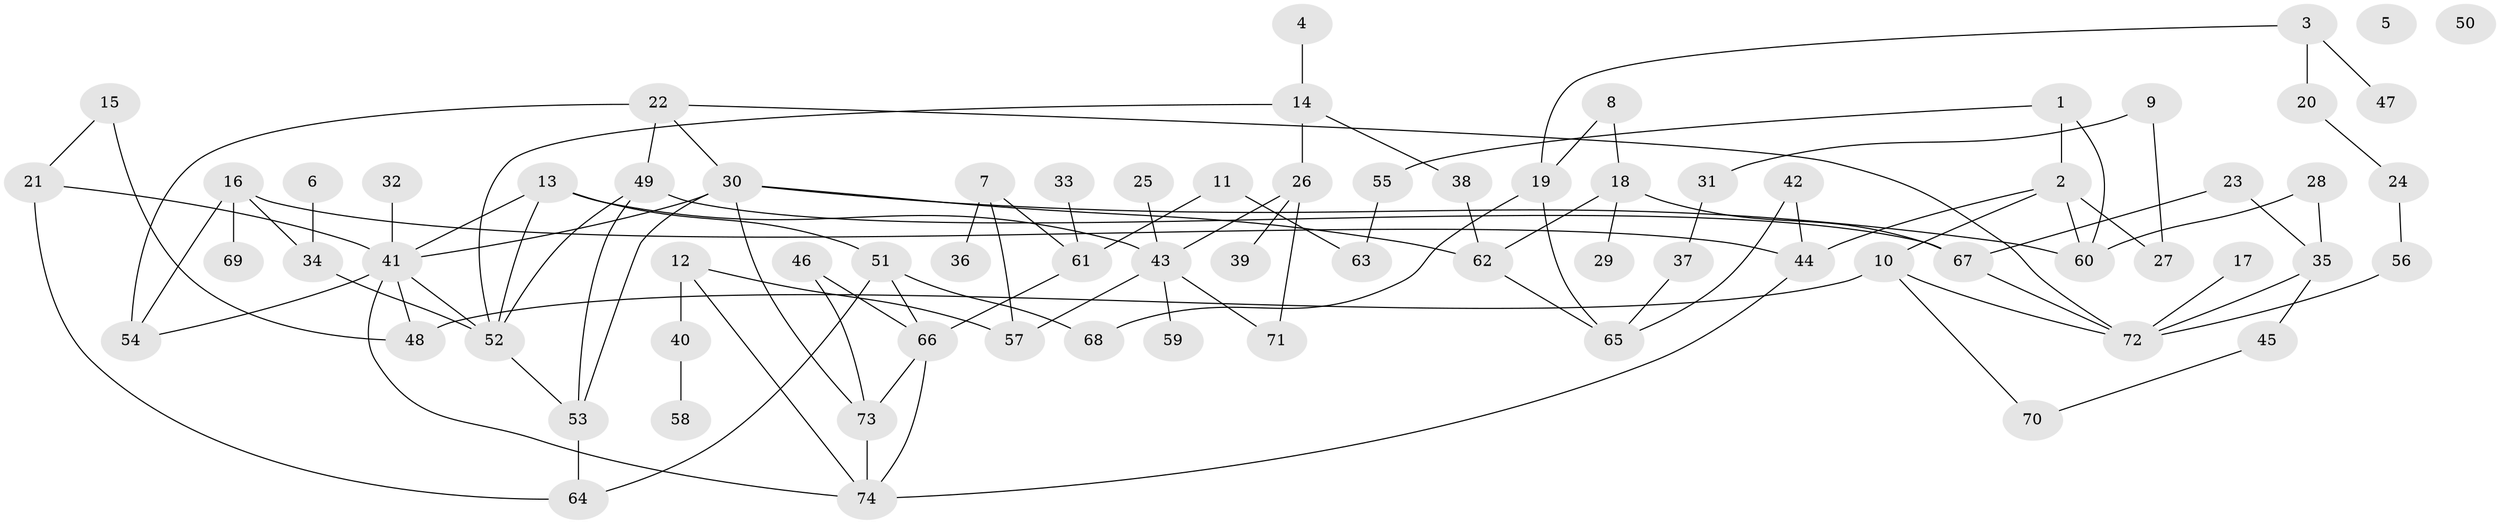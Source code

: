// Generated by graph-tools (version 1.1) at 2025/00/03/09/25 03:00:44]
// undirected, 74 vertices, 105 edges
graph export_dot {
graph [start="1"]
  node [color=gray90,style=filled];
  1;
  2;
  3;
  4;
  5;
  6;
  7;
  8;
  9;
  10;
  11;
  12;
  13;
  14;
  15;
  16;
  17;
  18;
  19;
  20;
  21;
  22;
  23;
  24;
  25;
  26;
  27;
  28;
  29;
  30;
  31;
  32;
  33;
  34;
  35;
  36;
  37;
  38;
  39;
  40;
  41;
  42;
  43;
  44;
  45;
  46;
  47;
  48;
  49;
  50;
  51;
  52;
  53;
  54;
  55;
  56;
  57;
  58;
  59;
  60;
  61;
  62;
  63;
  64;
  65;
  66;
  67;
  68;
  69;
  70;
  71;
  72;
  73;
  74;
  1 -- 2;
  1 -- 55;
  1 -- 60;
  2 -- 10;
  2 -- 27;
  2 -- 44;
  2 -- 60;
  3 -- 19;
  3 -- 20;
  3 -- 47;
  4 -- 14;
  6 -- 34;
  7 -- 36;
  7 -- 57;
  7 -- 61;
  8 -- 18;
  8 -- 19;
  9 -- 27;
  9 -- 31;
  10 -- 48;
  10 -- 70;
  10 -- 72;
  11 -- 61;
  11 -- 63;
  12 -- 40;
  12 -- 57;
  12 -- 74;
  13 -- 41;
  13 -- 43;
  13 -- 51;
  13 -- 52;
  14 -- 26;
  14 -- 38;
  14 -- 52;
  15 -- 21;
  15 -- 48;
  16 -- 34;
  16 -- 44;
  16 -- 54;
  16 -- 69;
  17 -- 72;
  18 -- 29;
  18 -- 62;
  18 -- 67;
  19 -- 65;
  19 -- 68;
  20 -- 24;
  21 -- 41;
  21 -- 64;
  22 -- 30;
  22 -- 49;
  22 -- 54;
  22 -- 72;
  23 -- 35;
  23 -- 67;
  24 -- 56;
  25 -- 43;
  26 -- 39;
  26 -- 43;
  26 -- 71;
  28 -- 35;
  28 -- 60;
  30 -- 41;
  30 -- 53;
  30 -- 60;
  30 -- 62;
  30 -- 73;
  31 -- 37;
  32 -- 41;
  33 -- 61;
  34 -- 52;
  35 -- 45;
  35 -- 72;
  37 -- 65;
  38 -- 62;
  40 -- 58;
  41 -- 48;
  41 -- 52;
  41 -- 54;
  41 -- 74;
  42 -- 44;
  42 -- 65;
  43 -- 57;
  43 -- 59;
  43 -- 71;
  44 -- 74;
  45 -- 70;
  46 -- 66;
  46 -- 73;
  49 -- 52;
  49 -- 53;
  49 -- 67;
  51 -- 64;
  51 -- 66;
  51 -- 68;
  52 -- 53;
  53 -- 64;
  55 -- 63;
  56 -- 72;
  61 -- 66;
  62 -- 65;
  66 -- 73;
  66 -- 74;
  67 -- 72;
  73 -- 74;
}
